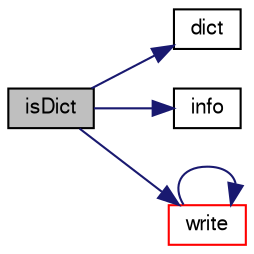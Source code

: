 digraph "isDict"
{
  bgcolor="transparent";
  edge [fontname="FreeSans",fontsize="10",labelfontname="FreeSans",labelfontsize="10"];
  node [fontname="FreeSans",fontsize="10",shape=record];
  rankdir="LR";
  Node743 [label="isDict",height=0.2,width=0.4,color="black", fillcolor="grey75", style="filled", fontcolor="black"];
  Node743 -> Node744 [color="midnightblue",fontsize="10",style="solid",fontname="FreeSans"];
  Node744 [label="dict",height=0.2,width=0.4,color="black",URL="$a26018.html#ab78af227b7df31772d6003526a5207ff",tooltip="Return dictionary. "];
  Node743 -> Node745 [color="midnightblue",fontsize="10",style="solid",fontname="FreeSans"];
  Node745 [label="info",height=0.2,width=0.4,color="black",URL="$a26018.html#a5559053d74ec5fc1709e8a2d073c77fa",tooltip="Return info proxy. "];
  Node743 -> Node746 [color="midnightblue",fontsize="10",style="solid",fontname="FreeSans"];
  Node746 [label="write",height=0.2,width=0.4,color="red",URL="$a26018.html#a293fdfec8bdfbd5c3913ab4c9f3454ff",tooltip="Write. "];
  Node746 -> Node746 [color="midnightblue",fontsize="10",style="solid",fontname="FreeSans"];
}
